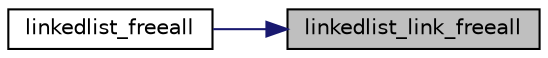digraph "linkedlist_link_freeall"
{
 // INTERACTIVE_SVG=YES
 // LATEX_PDF_SIZE
  edge [fontname="Helvetica",fontsize="10",labelfontname="Helvetica",labelfontsize="10"];
  node [fontname="Helvetica",fontsize="10",shape=record];
  rankdir="RL";
  Node58 [label="linkedlist_link_freeall",height=0.2,width=0.4,color="black", fillcolor="grey75", style="filled", fontcolor="black",tooltip=" "];
  Node58 -> Node59 [dir="back",color="midnightblue",fontsize="10",style="solid",fontname="Helvetica"];
  Node59 [label="linkedlist_freeall",height=0.2,width=0.4,color="black", fillcolor="white", style="filled",URL="$linkedlist_8h.html#a497ac8e384208571b56e9423daa4a1aa",tooltip=" "];
}
